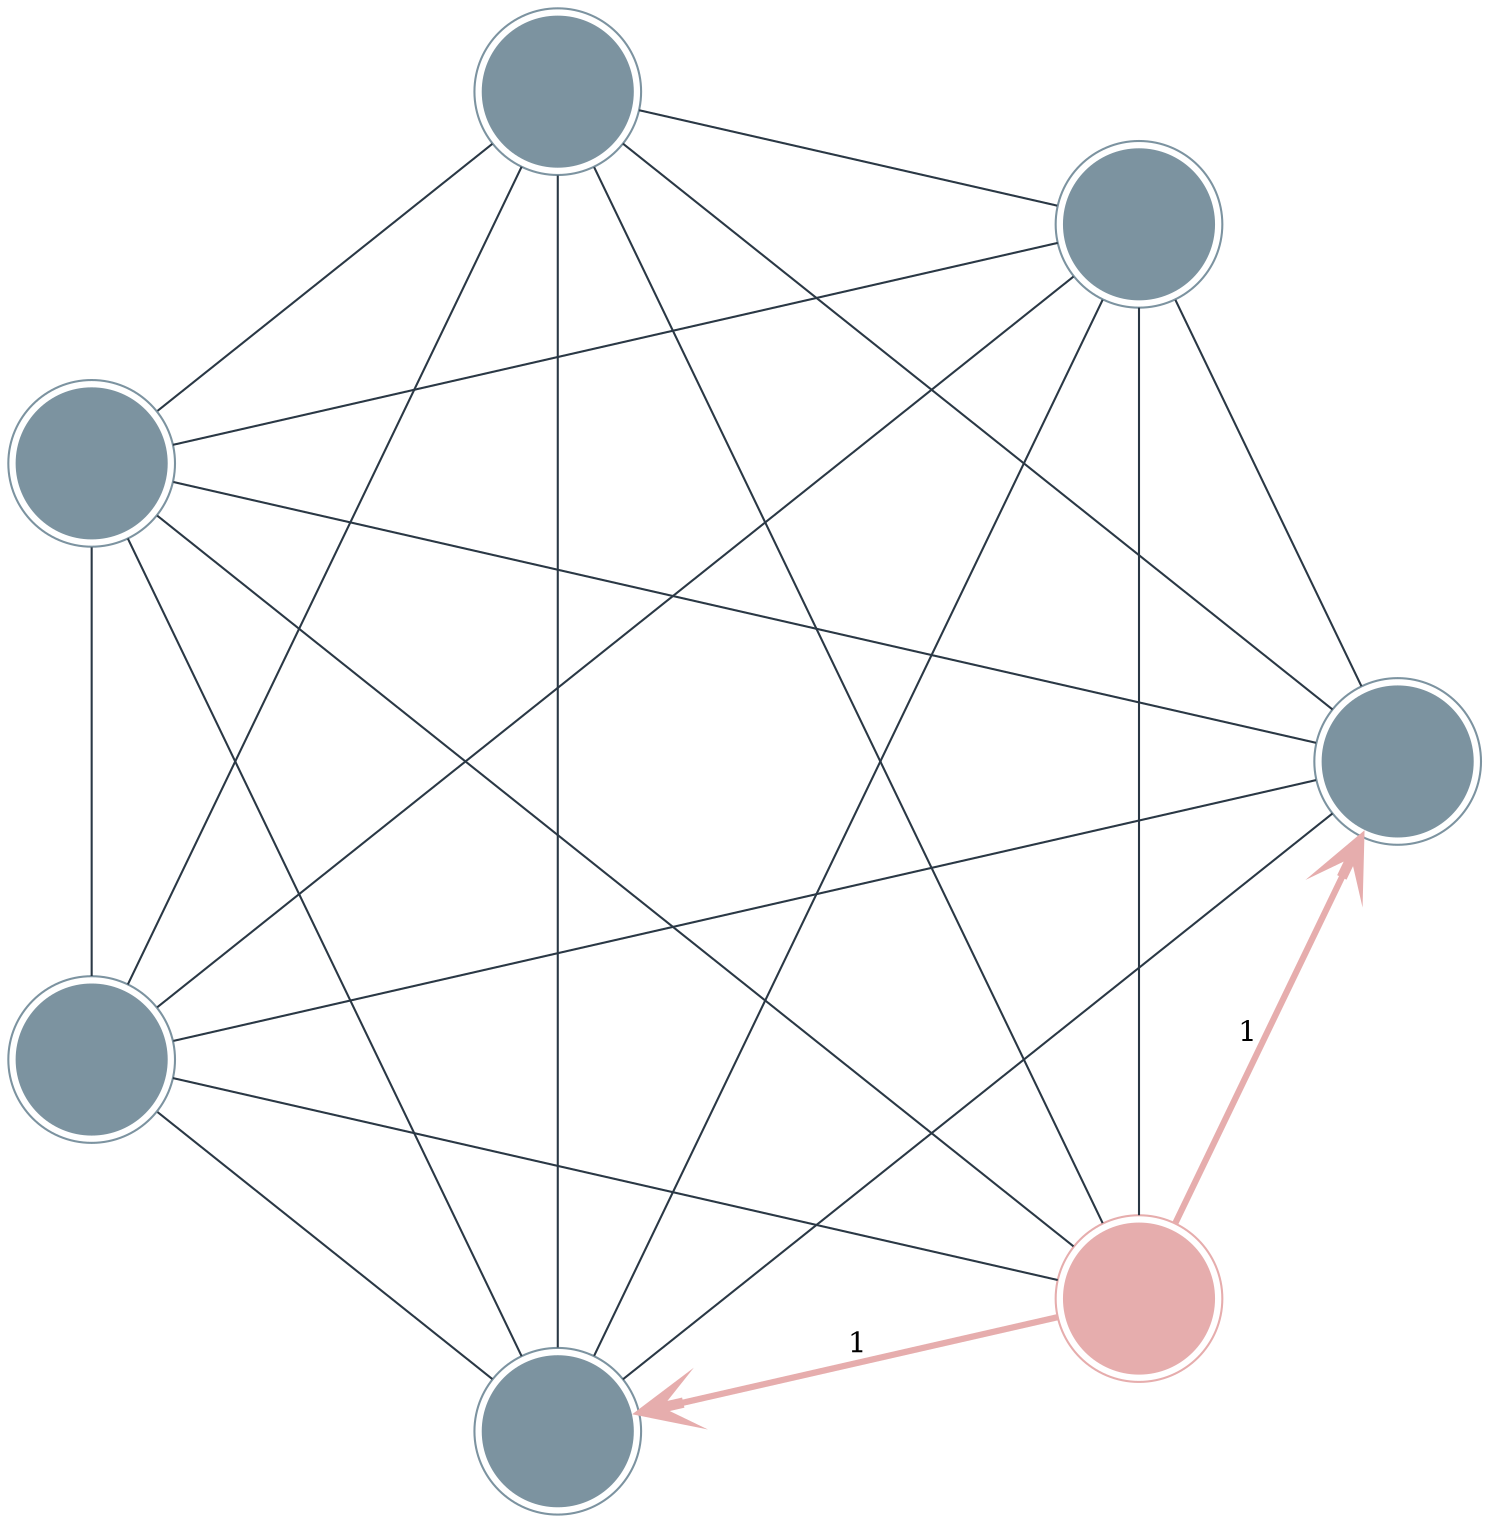 digraph G { 
layout="circo";
edge [color="#2A3845"]; 
node [fontsize=30,height =1
];
mindist=3;
node [style=filled,color="#7c93a0",arrowhead="none",penwidth=1];



a[
shape=doublecircle
color="#e6adad"
label=""
];

b[
shape=doublecircle
label=""
];

c[
shape=doublecircle
label=""

];

d[
shape=doublecircle
label=""

];

e[
shape=doublecircle
label=""

];

f[
shape=doublecircle
label=""

];
g[
shape=doublecircle
label=""

];

a -> b [ label="1",color="#e6adad",arrowhead="vee",arrowsize="2",penwidth=3 ];
a -> c [ label=" ",color="#2A3845",arrowhead="none",penwidth=1 ];
a -> d [ label=" ",color="#2A3845",arrowhead="none",penwidth=1 ];
a -> e [ label=" ",color="#2A3845",arrowhead="none",penwidth=1 ];
a -> f [ label=" ",color="#2A3845",arrowhead="none",penwidth=1 ];
a -> g [ label="1",color="#e6adad",arrowhead="vee",arrowsize="2",penwidth=3 ];

b -> c [ label=" ",color="#2A3845",arrowhead="none",penwidth=1 ];
b -> d [ label=" ",color="#2A3845",arrowhead="none",penwidth=1 ];
b -> e [ label=" ",color="#2A3845",arrowhead="none",penwidth=1 ];
b -> f [ label=" ",color="#2A3845",arrowhead="none",penwidth=1 ];
b -> g [ label=" ",color="#2A3845",arrowhead="none",penwidth=1 ];

c -> d [ label=" ",color="#2A3845",arrowhead="none",penwidth=1  ];
c -> e [ label=" ",color="#2A3845",arrowhead="none",penwidth=1  ];
c -> f [ label=" ",color="#2A3845",arrowhead="none",penwidth=1  ];
c -> g [ label=" ",color="#2A3845",arrowhead="none",penwidth=1  ];

d -> e [ label=" ",color="#2A3845",arrowhead="none",penwidth=1  ];
d -> f [ label=" ",color="#2A3845",arrowhead="none",penwidth=1  ];
d -> g [ label=" ",color="#2A3845",arrowhead="none",penwidth=1  ];

e -> f [ label=" ",color="#2A3845",arrowhead="none",penwidth=1  ];
e -> g [ label=" ",color="#2A3845",arrowhead="none",penwidth=1  ];

f -> g [ label=" ",color="#2A3845",arrowhead="none",penwidth=1  ];








}
